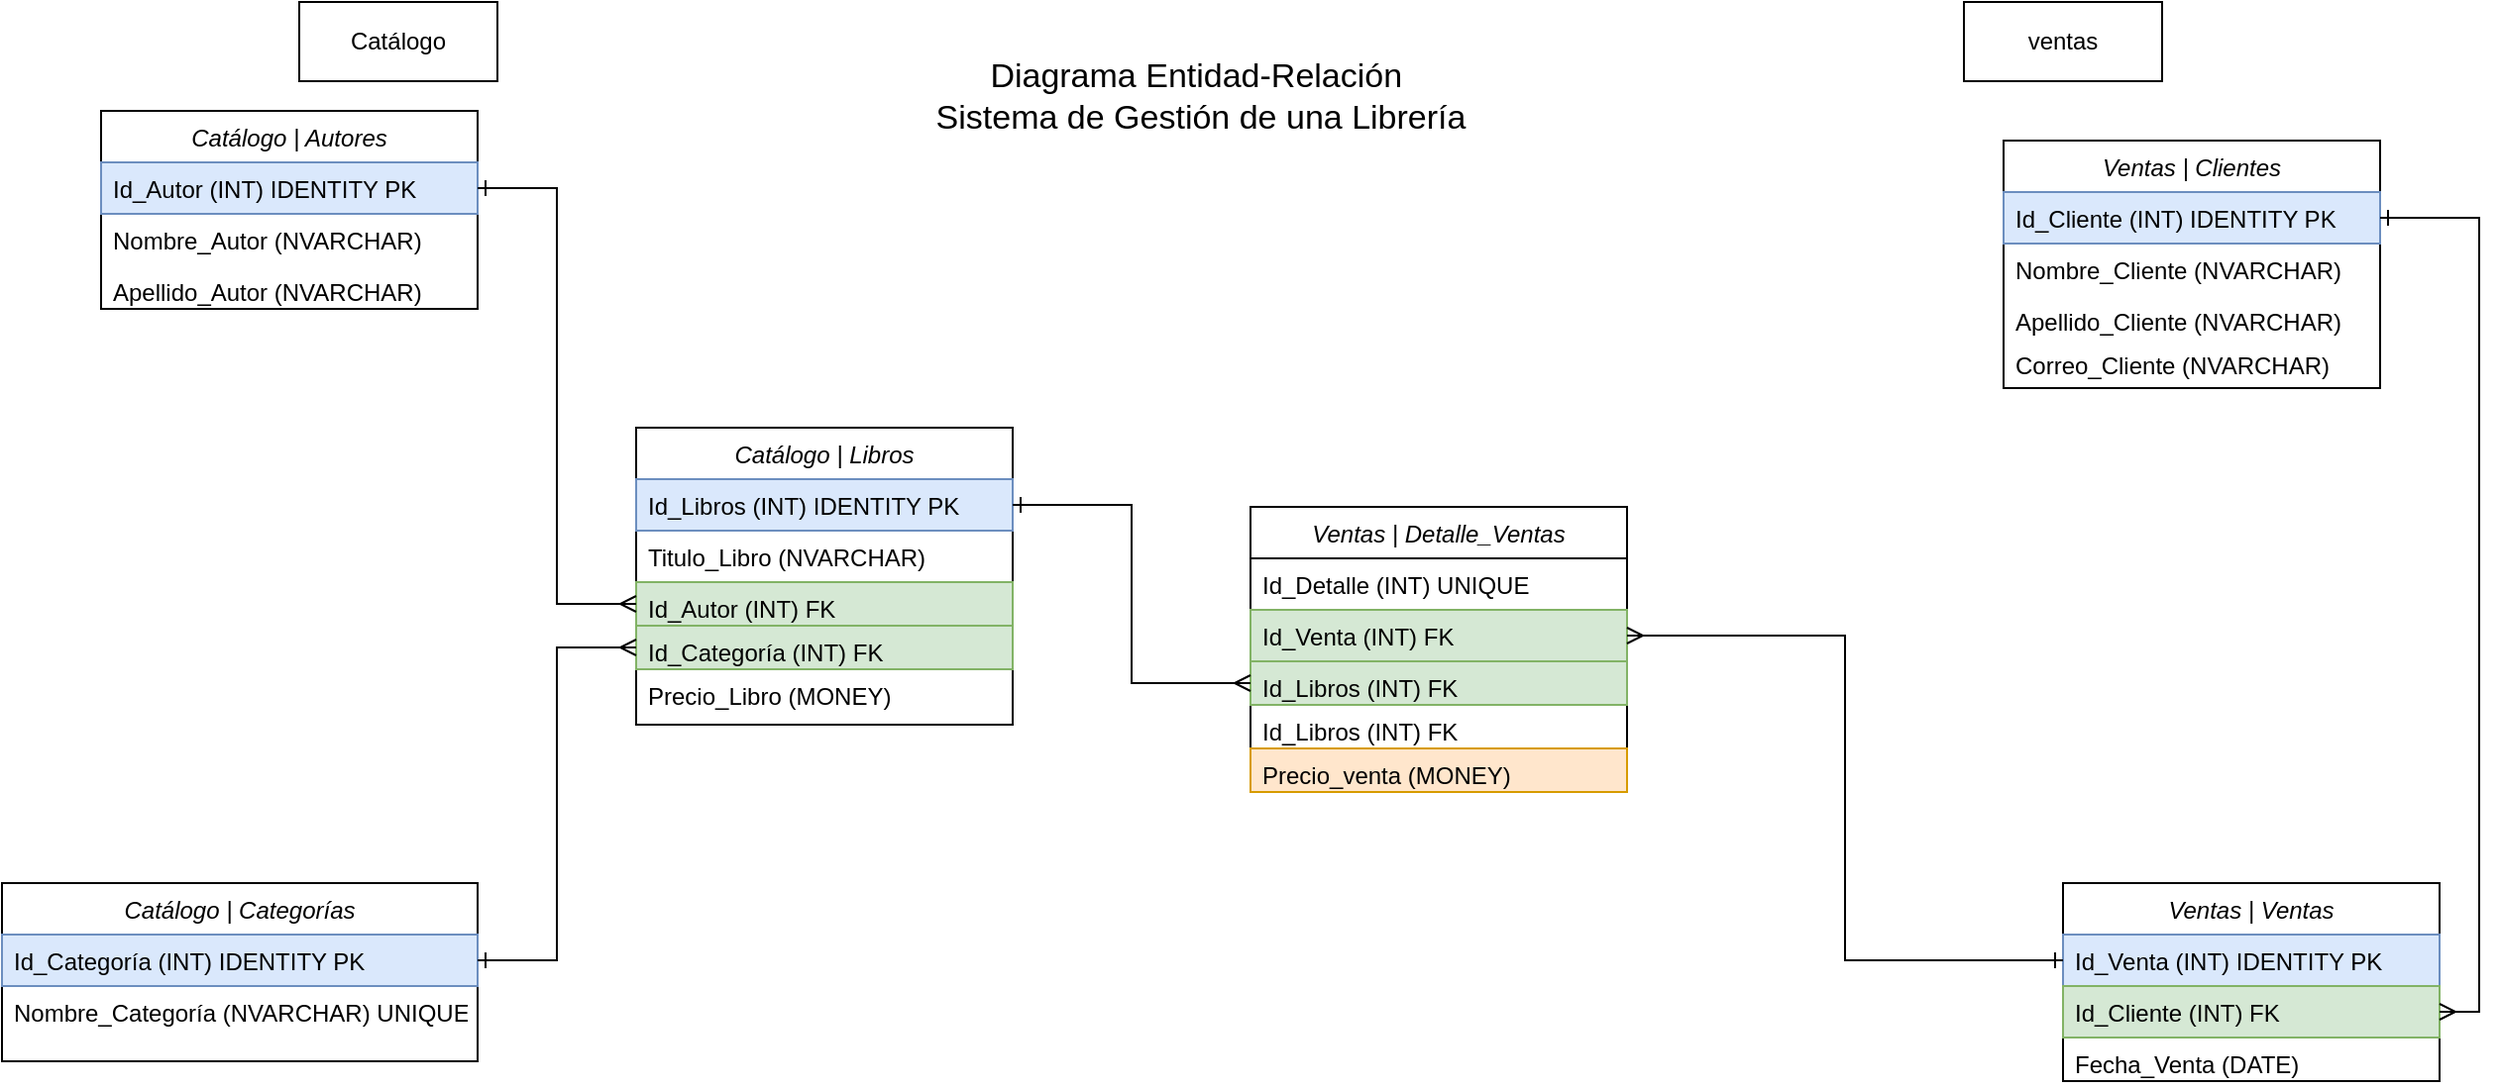 <mxfile version="24.4.9" type="device">
  <diagram id="C5RBs43oDa-KdzZeNtuy" name="Page-1">
    <mxGraphModel dx="2243" dy="880" grid="1" gridSize="10" guides="1" tooltips="1" connect="1" arrows="1" fold="1" page="1" pageScale="1" pageWidth="827" pageHeight="1169" math="0" shadow="0">
      <root>
        <mxCell id="WIyWlLk6GJQsqaUBKTNV-0" />
        <mxCell id="WIyWlLk6GJQsqaUBKTNV-1" parent="WIyWlLk6GJQsqaUBKTNV-0" />
        <mxCell id="zkfFHV4jXpPFQw0GAbJ--0" value="Catálogo | Autores" style="swimlane;fontStyle=2;align=center;verticalAlign=top;childLayout=stackLayout;horizontal=1;startSize=26;horizontalStack=0;resizeParent=1;resizeLast=0;collapsible=1;marginBottom=0;rounded=0;shadow=0;strokeWidth=1;" parent="WIyWlLk6GJQsqaUBKTNV-1" vertex="1">
          <mxGeometry x="-240" y="80" width="190" height="100" as="geometry">
            <mxRectangle x="230" y="140" width="160" height="26" as="alternateBounds" />
          </mxGeometry>
        </mxCell>
        <mxCell id="zkfFHV4jXpPFQw0GAbJ--1" value="Id_Autor (INT) IDENTITY PK " style="text;align=left;verticalAlign=top;spacingLeft=4;spacingRight=4;overflow=hidden;rotatable=0;points=[[0,0.5],[1,0.5]];portConstraint=eastwest;fillColor=#dae8fc;strokeColor=#6c8ebf;" parent="zkfFHV4jXpPFQw0GAbJ--0" vertex="1">
          <mxGeometry y="26" width="190" height="26" as="geometry" />
        </mxCell>
        <mxCell id="zkfFHV4jXpPFQw0GAbJ--2" value="Nombre_Autor (NVARCHAR)" style="text;align=left;verticalAlign=top;spacingLeft=4;spacingRight=4;overflow=hidden;rotatable=0;points=[[0,0.5],[1,0.5]];portConstraint=eastwest;rounded=0;shadow=0;html=0;" parent="zkfFHV4jXpPFQw0GAbJ--0" vertex="1">
          <mxGeometry y="52" width="190" height="26" as="geometry" />
        </mxCell>
        <mxCell id="zkfFHV4jXpPFQw0GAbJ--3" value="Apellido_Autor (NVARCHAR)" style="text;align=left;verticalAlign=top;spacingLeft=4;spacingRight=4;overflow=hidden;rotatable=0;points=[[0,0.5],[1,0.5]];portConstraint=eastwest;rounded=0;shadow=0;html=0;" parent="zkfFHV4jXpPFQw0GAbJ--0" vertex="1">
          <mxGeometry y="78" width="190" height="22" as="geometry" />
        </mxCell>
        <mxCell id="P73URTsUL5XvyO6sj-FY-0" value="&lt;font style=&quot;font-size: 17px;&quot;&gt;Diagrama Entidad-Relación&amp;nbsp;&lt;/font&gt;&lt;div style=&quot;font-size: 17px;&quot;&gt;&lt;font style=&quot;font-size: 17px;&quot;&gt;Sistema de Gestión de una Librería&lt;/font&gt;&lt;/div&gt;" style="text;html=1;align=center;verticalAlign=middle;whiteSpace=wrap;rounded=0;" vertex="1" parent="WIyWlLk6GJQsqaUBKTNV-1">
          <mxGeometry x="180" y="25" width="270" height="95" as="geometry" />
        </mxCell>
        <mxCell id="P73URTsUL5XvyO6sj-FY-1" value="Catálogo" style="rounded=0;whiteSpace=wrap;html=1;" vertex="1" parent="WIyWlLk6GJQsqaUBKTNV-1">
          <mxGeometry x="-140" y="25" width="100" height="40" as="geometry" />
        </mxCell>
        <mxCell id="P73URTsUL5XvyO6sj-FY-2" value="ventas" style="rounded=0;whiteSpace=wrap;html=1;" vertex="1" parent="WIyWlLk6GJQsqaUBKTNV-1">
          <mxGeometry x="700" y="25" width="100" height="40" as="geometry" />
        </mxCell>
        <mxCell id="P73URTsUL5XvyO6sj-FY-3" value="Catálogo | Categorías" style="swimlane;fontStyle=2;align=center;verticalAlign=top;childLayout=stackLayout;horizontal=1;startSize=26;horizontalStack=0;resizeParent=1;resizeLast=0;collapsible=1;marginBottom=0;rounded=0;shadow=0;strokeWidth=1;" vertex="1" parent="WIyWlLk6GJQsqaUBKTNV-1">
          <mxGeometry x="-290" y="470" width="240" height="90" as="geometry">
            <mxRectangle x="230" y="140" width="160" height="26" as="alternateBounds" />
          </mxGeometry>
        </mxCell>
        <mxCell id="P73URTsUL5XvyO6sj-FY-4" value="Id_Categoría (INT) IDENTITY PK " style="text;align=left;verticalAlign=top;spacingLeft=4;spacingRight=4;overflow=hidden;rotatable=0;points=[[0,0.5],[1,0.5]];portConstraint=eastwest;fillColor=#dae8fc;strokeColor=#6c8ebf;" vertex="1" parent="P73URTsUL5XvyO6sj-FY-3">
          <mxGeometry y="26" width="240" height="26" as="geometry" />
        </mxCell>
        <mxCell id="P73URTsUL5XvyO6sj-FY-5" value="Nombre_Categoría (NVARCHAR) UNIQUE" style="text;align=left;verticalAlign=top;spacingLeft=4;spacingRight=4;overflow=hidden;rotatable=0;points=[[0,0.5],[1,0.5]];portConstraint=eastwest;rounded=0;shadow=0;html=0;" vertex="1" parent="P73URTsUL5XvyO6sj-FY-3">
          <mxGeometry y="52" width="240" height="26" as="geometry" />
        </mxCell>
        <mxCell id="P73URTsUL5XvyO6sj-FY-7" value="Catálogo | Libros" style="swimlane;fontStyle=2;align=center;verticalAlign=top;childLayout=stackLayout;horizontal=1;startSize=26;horizontalStack=0;resizeParent=1;resizeLast=0;collapsible=1;marginBottom=0;rounded=0;shadow=0;strokeWidth=1;" vertex="1" parent="WIyWlLk6GJQsqaUBKTNV-1">
          <mxGeometry x="30" y="240" width="190" height="150" as="geometry">
            <mxRectangle x="230" y="140" width="160" height="26" as="alternateBounds" />
          </mxGeometry>
        </mxCell>
        <mxCell id="P73URTsUL5XvyO6sj-FY-8" value="Id_Libros (INT) IDENTITY PK " style="text;align=left;verticalAlign=top;spacingLeft=4;spacingRight=4;overflow=hidden;rotatable=0;points=[[0,0.5],[1,0.5]];portConstraint=eastwest;fillColor=#dae8fc;strokeColor=#6c8ebf;" vertex="1" parent="P73URTsUL5XvyO6sj-FY-7">
          <mxGeometry y="26" width="190" height="26" as="geometry" />
        </mxCell>
        <mxCell id="P73URTsUL5XvyO6sj-FY-9" value="Titulo_Libro (NVARCHAR)" style="text;align=left;verticalAlign=top;spacingLeft=4;spacingRight=4;overflow=hidden;rotatable=0;points=[[0,0.5],[1,0.5]];portConstraint=eastwest;rounded=0;shadow=0;html=0;" vertex="1" parent="P73URTsUL5XvyO6sj-FY-7">
          <mxGeometry y="52" width="190" height="26" as="geometry" />
        </mxCell>
        <mxCell id="P73URTsUL5XvyO6sj-FY-10" value="Id_Autor (INT) FK" style="text;align=left;verticalAlign=top;spacingLeft=4;spacingRight=4;overflow=hidden;rotatable=0;points=[[0,0.5],[1,0.5]];portConstraint=eastwest;rounded=0;shadow=0;html=0;fillColor=#d5e8d4;strokeColor=#82b366;" vertex="1" parent="P73URTsUL5XvyO6sj-FY-7">
          <mxGeometry y="78" width="190" height="22" as="geometry" />
        </mxCell>
        <mxCell id="P73URTsUL5XvyO6sj-FY-12" value="Id_Categoría (INT) FK" style="text;align=left;verticalAlign=top;spacingLeft=4;spacingRight=4;overflow=hidden;rotatable=0;points=[[0,0.5],[1,0.5]];portConstraint=eastwest;rounded=0;shadow=0;html=0;fillColor=#d5e8d4;strokeColor=#82b366;" vertex="1" parent="P73URTsUL5XvyO6sj-FY-7">
          <mxGeometry y="100" width="190" height="22" as="geometry" />
        </mxCell>
        <mxCell id="P73URTsUL5XvyO6sj-FY-15" value="Precio_Libro (MONEY)" style="text;align=left;verticalAlign=top;spacingLeft=4;spacingRight=4;overflow=hidden;rotatable=0;points=[[0,0.5],[1,0.5]];portConstraint=eastwest;rounded=0;shadow=0;html=0;" vertex="1" parent="P73URTsUL5XvyO6sj-FY-7">
          <mxGeometry y="122" width="190" height="28" as="geometry" />
        </mxCell>
        <mxCell id="P73URTsUL5XvyO6sj-FY-13" style="edgeStyle=orthogonalEdgeStyle;rounded=0;orthogonalLoop=1;jettySize=auto;html=1;entryX=0;entryY=0.5;entryDx=0;entryDy=0;startArrow=ERone;startFill=0;endArrow=ERmany;endFill=0;" edge="1" parent="WIyWlLk6GJQsqaUBKTNV-1" source="zkfFHV4jXpPFQw0GAbJ--1" target="P73URTsUL5XvyO6sj-FY-10">
          <mxGeometry relative="1" as="geometry" />
        </mxCell>
        <mxCell id="P73URTsUL5XvyO6sj-FY-14" style="edgeStyle=orthogonalEdgeStyle;rounded=0;orthogonalLoop=1;jettySize=auto;html=1;startArrow=ERone;startFill=0;endArrow=ERmany;endFill=0;" edge="1" parent="WIyWlLk6GJQsqaUBKTNV-1" source="P73URTsUL5XvyO6sj-FY-4" target="P73URTsUL5XvyO6sj-FY-12">
          <mxGeometry relative="1" as="geometry" />
        </mxCell>
        <mxCell id="P73URTsUL5XvyO6sj-FY-17" value="Ventas | Clientes" style="swimlane;fontStyle=2;align=center;verticalAlign=top;childLayout=stackLayout;horizontal=1;startSize=26;horizontalStack=0;resizeParent=1;resizeLast=0;collapsible=1;marginBottom=0;rounded=0;shadow=0;strokeWidth=1;" vertex="1" parent="WIyWlLk6GJQsqaUBKTNV-1">
          <mxGeometry x="720" y="95" width="190" height="125" as="geometry">
            <mxRectangle x="230" y="140" width="160" height="26" as="alternateBounds" />
          </mxGeometry>
        </mxCell>
        <mxCell id="P73URTsUL5XvyO6sj-FY-18" value="Id_Cliente (INT) IDENTITY PK " style="text;align=left;verticalAlign=top;spacingLeft=4;spacingRight=4;overflow=hidden;rotatable=0;points=[[0,0.5],[1,0.5]];portConstraint=eastwest;fillColor=#dae8fc;strokeColor=#6c8ebf;" vertex="1" parent="P73URTsUL5XvyO6sj-FY-17">
          <mxGeometry y="26" width="190" height="26" as="geometry" />
        </mxCell>
        <mxCell id="P73URTsUL5XvyO6sj-FY-19" value="Nombre_Cliente (NVARCHAR)" style="text;align=left;verticalAlign=top;spacingLeft=4;spacingRight=4;overflow=hidden;rotatable=0;points=[[0,0.5],[1,0.5]];portConstraint=eastwest;rounded=0;shadow=0;html=0;" vertex="1" parent="P73URTsUL5XvyO6sj-FY-17">
          <mxGeometry y="52" width="190" height="26" as="geometry" />
        </mxCell>
        <mxCell id="P73URTsUL5XvyO6sj-FY-20" value="Apellido_Cliente (NVARCHAR)" style="text;align=left;verticalAlign=top;spacingLeft=4;spacingRight=4;overflow=hidden;rotatable=0;points=[[0,0.5],[1,0.5]];portConstraint=eastwest;rounded=0;shadow=0;html=0;" vertex="1" parent="P73URTsUL5XvyO6sj-FY-17">
          <mxGeometry y="78" width="190" height="22" as="geometry" />
        </mxCell>
        <mxCell id="P73URTsUL5XvyO6sj-FY-21" value="Correo_Cliente (NVARCHAR)" style="text;align=left;verticalAlign=top;spacingLeft=4;spacingRight=4;overflow=hidden;rotatable=0;points=[[0,0.5],[1,0.5]];portConstraint=eastwest;rounded=0;shadow=0;html=0;" vertex="1" parent="P73URTsUL5XvyO6sj-FY-17">
          <mxGeometry y="100" width="190" height="22" as="geometry" />
        </mxCell>
        <mxCell id="P73URTsUL5XvyO6sj-FY-22" value="Ventas | Ventas" style="swimlane;fontStyle=2;align=center;verticalAlign=top;childLayout=stackLayout;horizontal=1;startSize=26;horizontalStack=0;resizeParent=1;resizeLast=0;collapsible=1;marginBottom=0;rounded=0;shadow=0;strokeWidth=1;" vertex="1" parent="WIyWlLk6GJQsqaUBKTNV-1">
          <mxGeometry x="750" y="470" width="190" height="100" as="geometry">
            <mxRectangle x="230" y="140" width="160" height="26" as="alternateBounds" />
          </mxGeometry>
        </mxCell>
        <mxCell id="P73URTsUL5XvyO6sj-FY-23" value="Id_Venta (INT) IDENTITY PK " style="text;align=left;verticalAlign=top;spacingLeft=4;spacingRight=4;overflow=hidden;rotatable=0;points=[[0,0.5],[1,0.5]];portConstraint=eastwest;fillColor=#dae8fc;strokeColor=#6c8ebf;" vertex="1" parent="P73URTsUL5XvyO6sj-FY-22">
          <mxGeometry y="26" width="190" height="26" as="geometry" />
        </mxCell>
        <mxCell id="P73URTsUL5XvyO6sj-FY-24" value="Id_Cliente (INT) FK" style="text;align=left;verticalAlign=top;spacingLeft=4;spacingRight=4;overflow=hidden;rotatable=0;points=[[0,0.5],[1,0.5]];portConstraint=eastwest;rounded=0;shadow=0;html=0;fillColor=#d5e8d4;strokeColor=#82b366;" vertex="1" parent="P73URTsUL5XvyO6sj-FY-22">
          <mxGeometry y="52" width="190" height="26" as="geometry" />
        </mxCell>
        <mxCell id="P73URTsUL5XvyO6sj-FY-25" value="Fecha_Venta (DATE)" style="text;align=left;verticalAlign=top;spacingLeft=4;spacingRight=4;overflow=hidden;rotatable=0;points=[[0,0.5],[1,0.5]];portConstraint=eastwest;rounded=0;shadow=0;html=0;" vertex="1" parent="P73URTsUL5XvyO6sj-FY-22">
          <mxGeometry y="78" width="190" height="22" as="geometry" />
        </mxCell>
        <mxCell id="P73URTsUL5XvyO6sj-FY-29" style="edgeStyle=orthogonalEdgeStyle;rounded=0;orthogonalLoop=1;jettySize=auto;html=1;entryX=1;entryY=0.5;entryDx=0;entryDy=0;startArrow=ERone;startFill=0;endArrow=ERmany;endFill=0;" edge="1" parent="WIyWlLk6GJQsqaUBKTNV-1" source="P73URTsUL5XvyO6sj-FY-18" target="P73URTsUL5XvyO6sj-FY-24">
          <mxGeometry relative="1" as="geometry" />
        </mxCell>
        <mxCell id="P73URTsUL5XvyO6sj-FY-30" value="Ventas | Detalle_Ventas" style="swimlane;fontStyle=2;align=center;verticalAlign=top;childLayout=stackLayout;horizontal=1;startSize=26;horizontalStack=0;resizeParent=1;resizeLast=0;collapsible=1;marginBottom=0;rounded=0;shadow=0;strokeWidth=1;" vertex="1" parent="WIyWlLk6GJQsqaUBKTNV-1">
          <mxGeometry x="340" y="280" width="190" height="144" as="geometry">
            <mxRectangle x="230" y="140" width="160" height="26" as="alternateBounds" />
          </mxGeometry>
        </mxCell>
        <mxCell id="P73URTsUL5XvyO6sj-FY-31" value="Id_Detalle (INT) UNIQUE" style="text;align=left;verticalAlign=top;spacingLeft=4;spacingRight=4;overflow=hidden;rotatable=0;points=[[0,0.5],[1,0.5]];portConstraint=eastwest;" vertex="1" parent="P73URTsUL5XvyO6sj-FY-30">
          <mxGeometry y="26" width="190" height="26" as="geometry" />
        </mxCell>
        <mxCell id="P73URTsUL5XvyO6sj-FY-32" value="Id_Venta (INT) FK" style="text;align=left;verticalAlign=top;spacingLeft=4;spacingRight=4;overflow=hidden;rotatable=0;points=[[0,0.5],[1,0.5]];portConstraint=eastwest;rounded=0;shadow=0;html=0;fillColor=#d5e8d4;strokeColor=#82b366;" vertex="1" parent="P73URTsUL5XvyO6sj-FY-30">
          <mxGeometry y="52" width="190" height="26" as="geometry" />
        </mxCell>
        <mxCell id="P73URTsUL5XvyO6sj-FY-33" value="Id_Libros (INT) FK" style="text;align=left;verticalAlign=top;spacingLeft=4;spacingRight=4;overflow=hidden;rotatable=0;points=[[0,0.5],[1,0.5]];portConstraint=eastwest;rounded=0;shadow=0;html=0;fillColor=#d5e8d4;strokeColor=#82b366;" vertex="1" parent="P73URTsUL5XvyO6sj-FY-30">
          <mxGeometry y="78" width="190" height="22" as="geometry" />
        </mxCell>
        <mxCell id="P73URTsUL5XvyO6sj-FY-36" value="Id_Libros (INT) FK" style="text;align=left;verticalAlign=top;spacingLeft=4;spacingRight=4;overflow=hidden;rotatable=0;points=[[0,0.5],[1,0.5]];portConstraint=eastwest;rounded=0;shadow=0;html=0;" vertex="1" parent="P73URTsUL5XvyO6sj-FY-30">
          <mxGeometry y="100" width="190" height="22" as="geometry" />
        </mxCell>
        <mxCell id="P73URTsUL5XvyO6sj-FY-37" value="Precio_venta (MONEY)" style="text;align=left;verticalAlign=top;spacingLeft=4;spacingRight=4;overflow=hidden;rotatable=0;points=[[0,0.5],[1,0.5]];portConstraint=eastwest;rounded=0;shadow=0;html=0;fillColor=#ffe6cc;strokeColor=#d79b00;" vertex="1" parent="P73URTsUL5XvyO6sj-FY-30">
          <mxGeometry y="122" width="190" height="22" as="geometry" />
        </mxCell>
        <mxCell id="P73URTsUL5XvyO6sj-FY-34" style="edgeStyle=orthogonalEdgeStyle;rounded=0;orthogonalLoop=1;jettySize=auto;html=1;startArrow=ERone;startFill=0;endArrow=ERmany;endFill=0;" edge="1" parent="WIyWlLk6GJQsqaUBKTNV-1" source="P73URTsUL5XvyO6sj-FY-23" target="P73URTsUL5XvyO6sj-FY-32">
          <mxGeometry relative="1" as="geometry" />
        </mxCell>
        <mxCell id="P73URTsUL5XvyO6sj-FY-35" style="edgeStyle=orthogonalEdgeStyle;rounded=0;orthogonalLoop=1;jettySize=auto;html=1;startArrow=ERone;startFill=0;endArrow=ERmany;endFill=0;" edge="1" parent="WIyWlLk6GJQsqaUBKTNV-1" source="P73URTsUL5XvyO6sj-FY-8" target="P73URTsUL5XvyO6sj-FY-33">
          <mxGeometry relative="1" as="geometry" />
        </mxCell>
      </root>
    </mxGraphModel>
  </diagram>
</mxfile>
